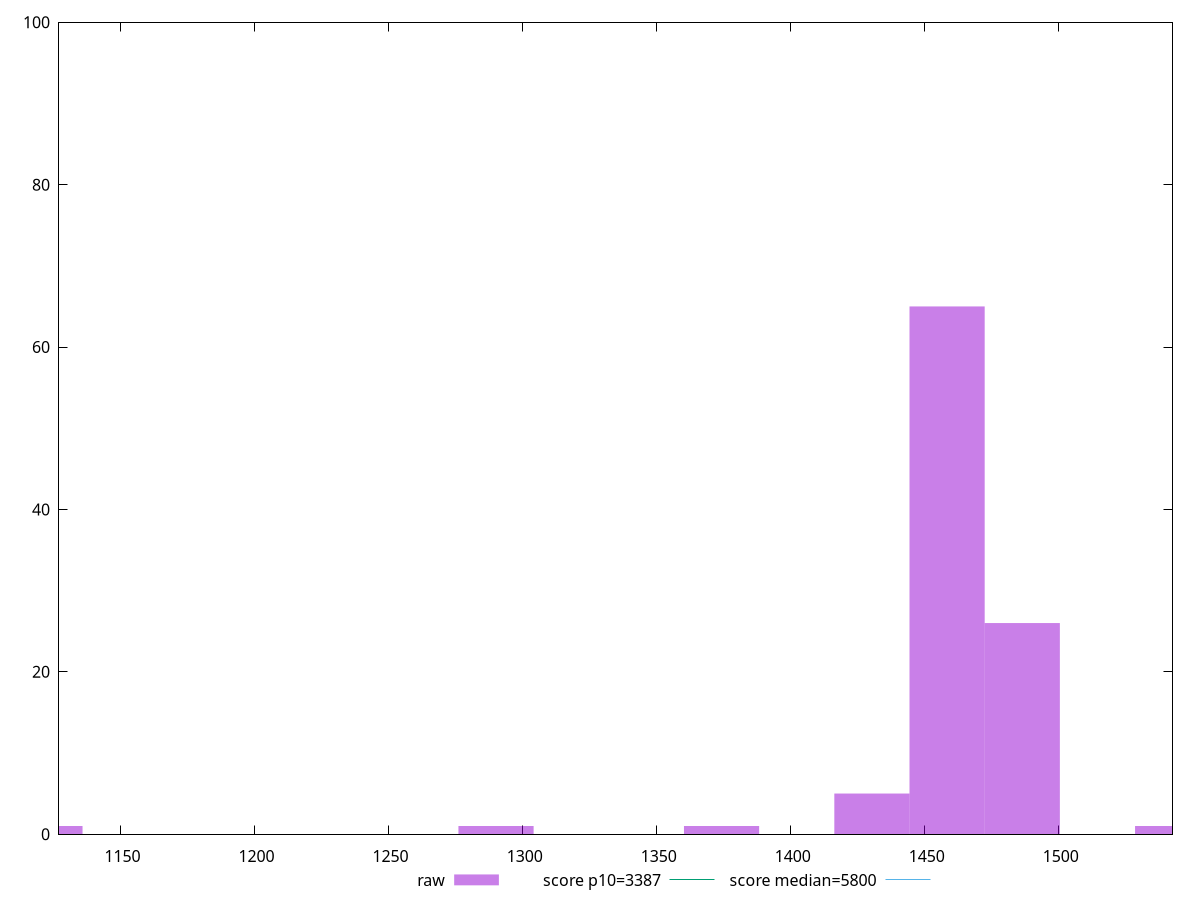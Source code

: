 reset

$raw <<EOF
1486.3915487720242 26
1458.3464252102879 65
1430.3013016485515 5
1121.8049424694523 1
1542.4817958954968 1
1374.211054525079 1
1290.07568383987 1
EOF

set key outside below
set boxwidth 28.045123561736304
set xrange [1127.04926036583:1542.4296803188322]
set yrange [0:100]
set trange [0:100]
set style fill transparent solid 0.5 noborder

set parametric
set terminal svg size 640, 490 enhanced background rgb 'white'
set output "reports/report_00031_2021-02-24T23-18-18.084Z/speed-index/samples/agenda/raw/histogram.svg"

plot $raw title "raw" with boxes, \
     3387,t title "score p10=3387", \
     5800,t title "score median=5800"

reset
